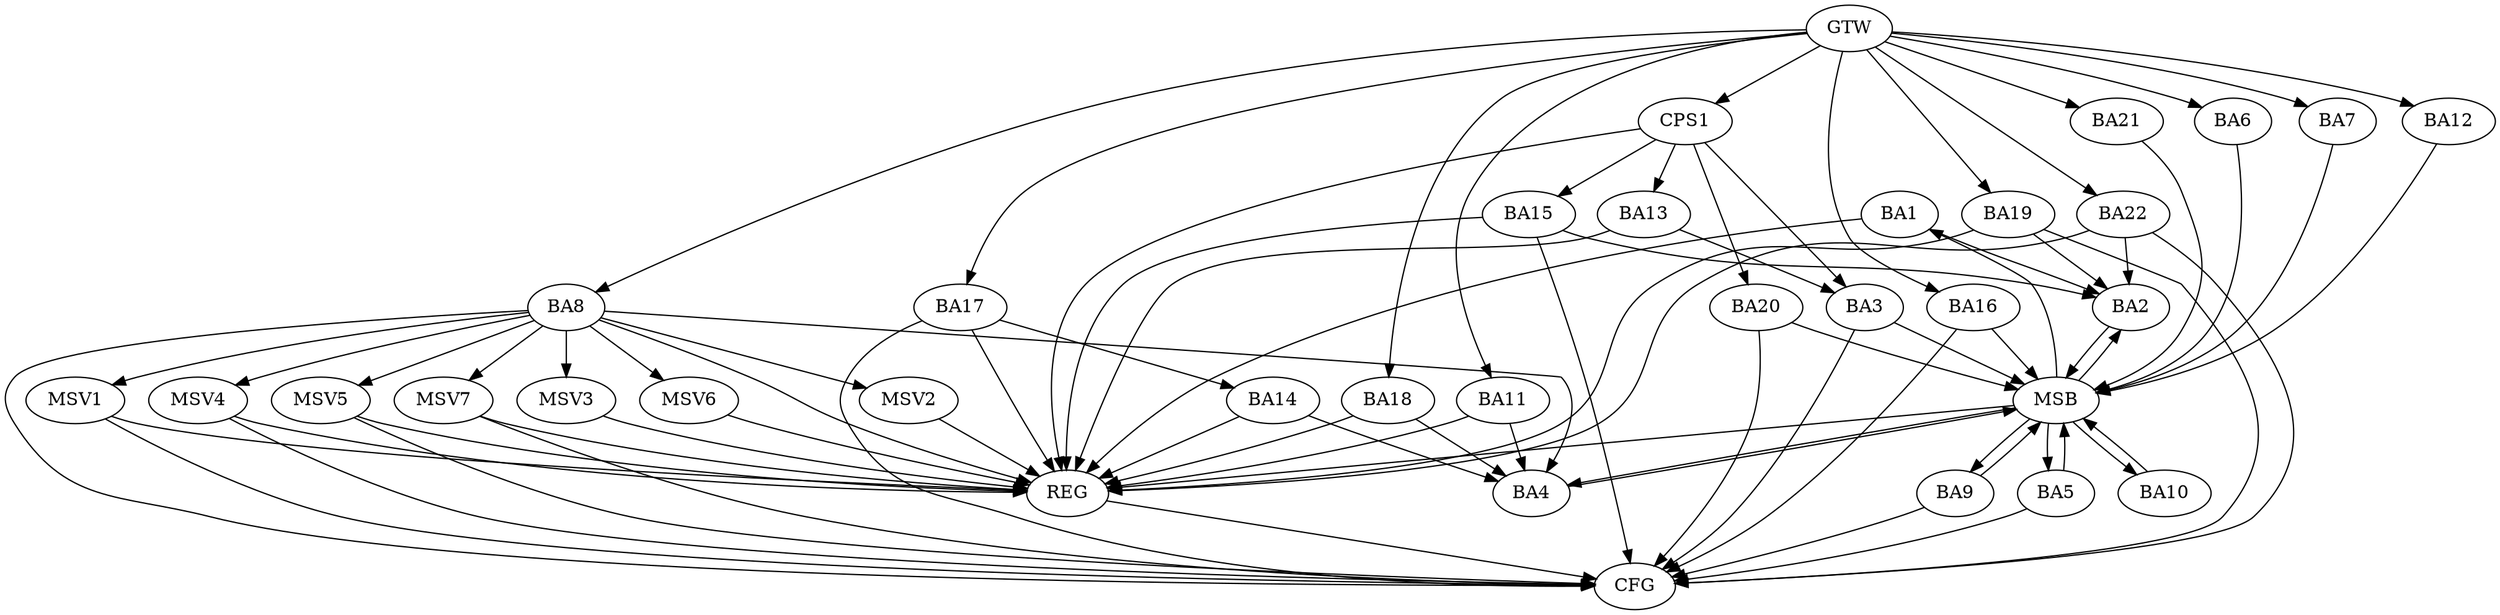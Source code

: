 strict digraph G {
  BA1 [ label="BA1" ];
  BA2 [ label="BA2" ];
  BA3 [ label="BA3" ];
  BA4 [ label="BA4" ];
  BA5 [ label="BA5" ];
  BA6 [ label="BA6" ];
  BA7 [ label="BA7" ];
  BA8 [ label="BA8" ];
  BA9 [ label="BA9" ];
  BA10 [ label="BA10" ];
  BA11 [ label="BA11" ];
  BA12 [ label="BA12" ];
  BA13 [ label="BA13" ];
  BA14 [ label="BA14" ];
  BA15 [ label="BA15" ];
  BA16 [ label="BA16" ];
  BA17 [ label="BA17" ];
  BA18 [ label="BA18" ];
  BA19 [ label="BA19" ];
  BA20 [ label="BA20" ];
  BA21 [ label="BA21" ];
  BA22 [ label="BA22" ];
  CPS1 [ label="CPS1" ];
  GTW [ label="GTW" ];
  REG [ label="REG" ];
  MSB [ label="MSB" ];
  CFG [ label="CFG" ];
  MSV1 [ label="MSV1" ];
  MSV2 [ label="MSV2" ];
  MSV3 [ label="MSV3" ];
  MSV4 [ label="MSV4" ];
  MSV5 [ label="MSV5" ];
  MSV6 [ label="MSV6" ];
  MSV7 [ label="MSV7" ];
  BA1 -> BA2;
  BA8 -> BA4;
  BA11 -> BA4;
  BA13 -> BA3;
  BA14 -> BA4;
  BA15 -> BA2;
  BA17 -> BA14;
  BA18 -> BA4;
  BA19 -> BA2;
  BA22 -> BA2;
  CPS1 -> BA3;
  CPS1 -> BA13;
  CPS1 -> BA15;
  CPS1 -> BA20;
  GTW -> BA6;
  GTW -> BA7;
  GTW -> BA8;
  GTW -> BA11;
  GTW -> BA12;
  GTW -> BA16;
  GTW -> BA17;
  GTW -> BA18;
  GTW -> BA19;
  GTW -> BA21;
  GTW -> BA22;
  GTW -> CPS1;
  BA1 -> REG;
  BA8 -> REG;
  BA11 -> REG;
  BA13 -> REG;
  BA14 -> REG;
  BA15 -> REG;
  BA17 -> REG;
  BA18 -> REG;
  BA19 -> REG;
  BA22 -> REG;
  CPS1 -> REG;
  BA2 -> MSB;
  MSB -> BA1;
  MSB -> REG;
  BA3 -> MSB;
  MSB -> BA2;
  BA4 -> MSB;
  BA5 -> MSB;
  MSB -> BA4;
  BA6 -> MSB;
  BA7 -> MSB;
  BA9 -> MSB;
  BA10 -> MSB;
  MSB -> BA5;
  BA12 -> MSB;
  BA16 -> MSB;
  MSB -> BA10;
  BA20 -> MSB;
  MSB -> BA9;
  BA21 -> MSB;
  BA22 -> CFG;
  BA8 -> CFG;
  BA16 -> CFG;
  BA17 -> CFG;
  BA3 -> CFG;
  BA5 -> CFG;
  BA15 -> CFG;
  BA20 -> CFG;
  BA9 -> CFG;
  BA19 -> CFG;
  REG -> CFG;
  BA8 -> MSV1;
  MSV1 -> REG;
  MSV1 -> CFG;
  BA8 -> MSV2;
  MSV2 -> REG;
  BA8 -> MSV3;
  BA8 -> MSV4;
  MSV3 -> REG;
  MSV4 -> REG;
  MSV4 -> CFG;
  BA8 -> MSV5;
  MSV5 -> REG;
  MSV5 -> CFG;
  BA8 -> MSV6;
  MSV6 -> REG;
  BA8 -> MSV7;
  MSV7 -> REG;
  MSV7 -> CFG;
}

